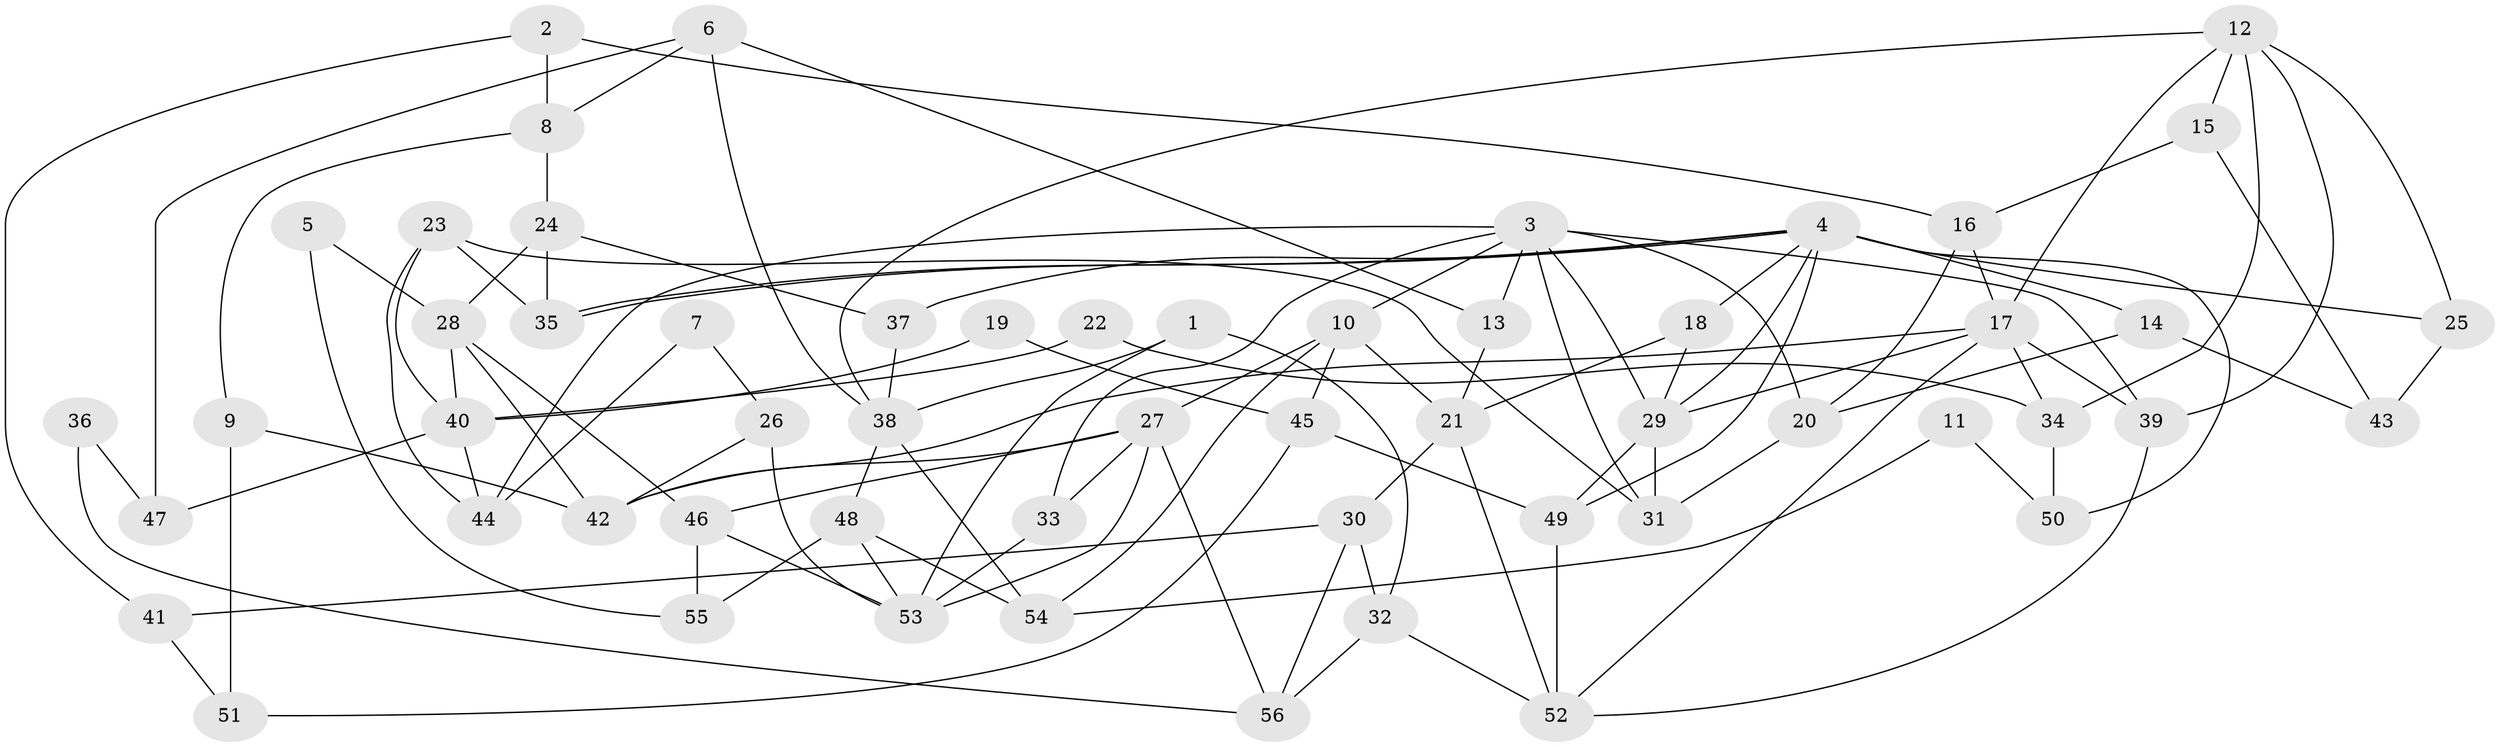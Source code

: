 // coarse degree distribution, {4: 0.16666666666666666, 8: 0.1111111111111111, 7: 0.1111111111111111, 11: 0.05555555555555555, 5: 0.16666666666666666, 3: 0.2222222222222222, 2: 0.1111111111111111, 6: 0.05555555555555555}
// Generated by graph-tools (version 1.1) at 2025/51/03/04/25 22:51:16]
// undirected, 56 vertices, 112 edges
graph export_dot {
  node [color=gray90,style=filled];
  1;
  2;
  3;
  4;
  5;
  6;
  7;
  8;
  9;
  10;
  11;
  12;
  13;
  14;
  15;
  16;
  17;
  18;
  19;
  20;
  21;
  22;
  23;
  24;
  25;
  26;
  27;
  28;
  29;
  30;
  31;
  32;
  33;
  34;
  35;
  36;
  37;
  38;
  39;
  40;
  41;
  42;
  43;
  44;
  45;
  46;
  47;
  48;
  49;
  50;
  51;
  52;
  53;
  54;
  55;
  56;
  1 -- 38;
  1 -- 53;
  1 -- 32;
  2 -- 41;
  2 -- 16;
  2 -- 8;
  3 -- 29;
  3 -- 13;
  3 -- 10;
  3 -- 20;
  3 -- 31;
  3 -- 33;
  3 -- 39;
  3 -- 44;
  4 -- 35;
  4 -- 35;
  4 -- 29;
  4 -- 14;
  4 -- 18;
  4 -- 25;
  4 -- 37;
  4 -- 49;
  4 -- 50;
  5 -- 28;
  5 -- 55;
  6 -- 8;
  6 -- 38;
  6 -- 13;
  6 -- 47;
  7 -- 26;
  7 -- 44;
  8 -- 24;
  8 -- 9;
  9 -- 42;
  9 -- 51;
  10 -- 21;
  10 -- 27;
  10 -- 45;
  10 -- 54;
  11 -- 54;
  11 -- 50;
  12 -- 39;
  12 -- 17;
  12 -- 15;
  12 -- 25;
  12 -- 34;
  12 -- 38;
  13 -- 21;
  14 -- 43;
  14 -- 20;
  15 -- 16;
  15 -- 43;
  16 -- 17;
  16 -- 20;
  17 -- 29;
  17 -- 39;
  17 -- 34;
  17 -- 42;
  17 -- 52;
  18 -- 29;
  18 -- 21;
  19 -- 40;
  19 -- 45;
  20 -- 31;
  21 -- 52;
  21 -- 30;
  22 -- 40;
  22 -- 34;
  23 -- 31;
  23 -- 44;
  23 -- 35;
  23 -- 40;
  24 -- 37;
  24 -- 35;
  24 -- 28;
  25 -- 43;
  26 -- 53;
  26 -- 42;
  27 -- 46;
  27 -- 33;
  27 -- 42;
  27 -- 53;
  27 -- 56;
  28 -- 42;
  28 -- 40;
  28 -- 46;
  29 -- 31;
  29 -- 49;
  30 -- 56;
  30 -- 32;
  30 -- 41;
  32 -- 52;
  32 -- 56;
  33 -- 53;
  34 -- 50;
  36 -- 47;
  36 -- 56;
  37 -- 38;
  38 -- 48;
  38 -- 54;
  39 -- 52;
  40 -- 44;
  40 -- 47;
  41 -- 51;
  45 -- 49;
  45 -- 51;
  46 -- 53;
  46 -- 55;
  48 -- 53;
  48 -- 54;
  48 -- 55;
  49 -- 52;
}
